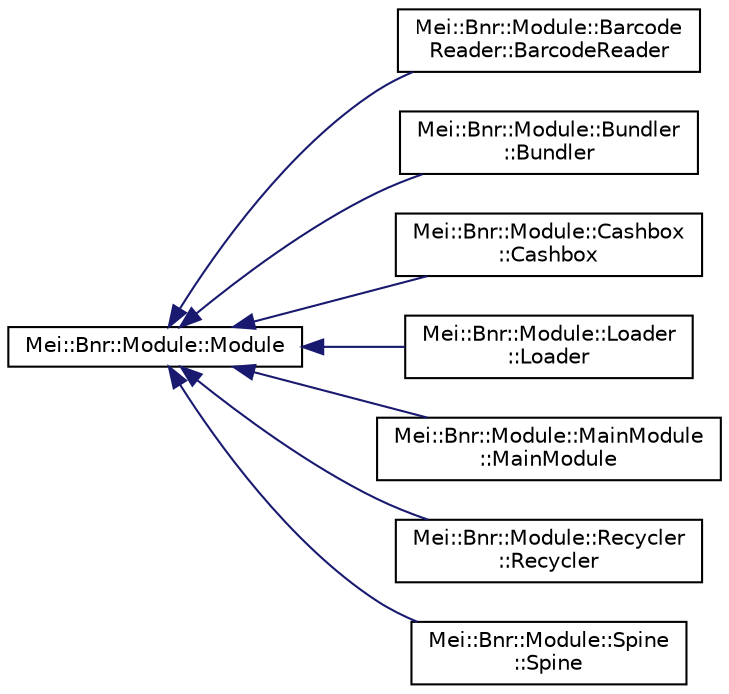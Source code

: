 digraph "Graphical Class Hierarchy"
{
  edge [fontname="Helvetica",fontsize="10",labelfontname="Helvetica",labelfontsize="10"];
  node [fontname="Helvetica",fontsize="10",shape=record];
  rankdir="LR";
  Node1 [label="Mei::Bnr::Module::Module",height=0.2,width=0.4,color="black", fillcolor="white", style="filled",URL="$a00110.html",tooltip="Root class for all modules. "];
  Node1 -> Node2 [dir="back",color="midnightblue",fontsize="10",style="solid",fontname="Helvetica"];
  Node2 [label="Mei::Bnr::Module::Barcode\lReader::BarcodeReader",height=0.2,width=0.4,color="black", fillcolor="white", style="filled",URL="$a00046.html",tooltip="BarcodeReader "];
  Node1 -> Node3 [dir="back",color="midnightblue",fontsize="10",style="solid",fontname="Helvetica"];
  Node3 [label="Mei::Bnr::Module::Bundler\l::Bundler",height=0.2,width=0.4,color="black", fillcolor="white", style="filled",URL="$a00054.html",tooltip="Bundler "];
  Node1 -> Node4 [dir="back",color="midnightblue",fontsize="10",style="solid",fontname="Helvetica"];
  Node4 [label="Mei::Bnr::Module::Cashbox\l::Cashbox",height=0.2,width=0.4,color="black", fillcolor="white", style="filled",URL="$a00060.html",tooltip="Cashbox class "];
  Node1 -> Node5 [dir="back",color="midnightblue",fontsize="10",style="solid",fontname="Helvetica"];
  Node5 [label="Mei::Bnr::Module::Loader\l::Loader",height=0.2,width=0.4,color="black", fillcolor="white", style="filled",URL="$a00087.html",tooltip="Loader "];
  Node1 -> Node6 [dir="back",color="midnightblue",fontsize="10",style="solid",fontname="Helvetica"];
  Node6 [label="Mei::Bnr::Module::MainModule\l::MainModule",height=0.2,width=0.4,color="black", fillcolor="white", style="filled",URL="$a00095.html",tooltip="MainModule "];
  Node1 -> Node7 [dir="back",color="midnightblue",fontsize="10",style="solid",fontname="Helvetica"];
  Node7 [label="Mei::Bnr::Module::Recycler\l::Recycler",height=0.2,width=0.4,color="black", fillcolor="white", style="filled",URL="$a00114.html",tooltip="Recycler "];
  Node1 -> Node8 [dir="back",color="midnightblue",fontsize="10",style="solid",fontname="Helvetica"];
  Node8 [label="Mei::Bnr::Module::Spine\l::Spine",height=0.2,width=0.4,color="black", fillcolor="white", style="filled",URL="$a00123.html",tooltip="Spine "];
}
